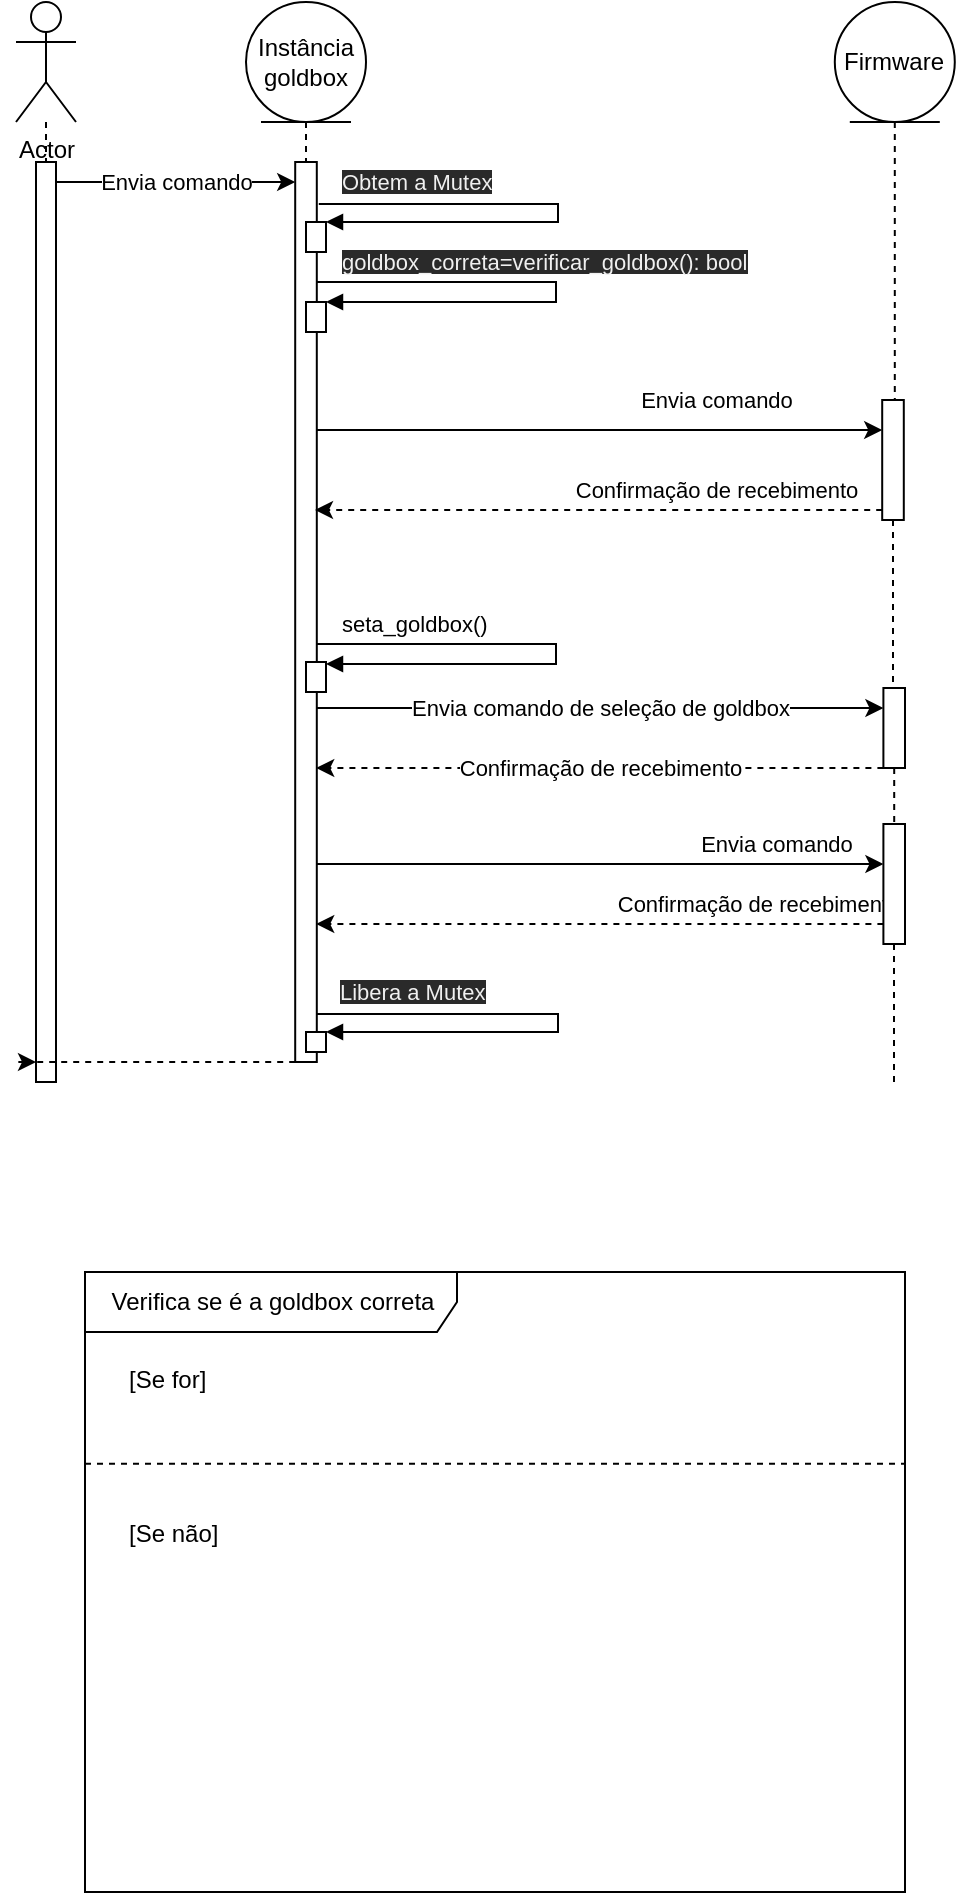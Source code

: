<mxfile>
    <diagram id="e1xf8jnrH3_m2cHPAWJP" name="Page-1">
        <mxGraphModel dx="1169" dy="881" grid="1" gridSize="5" guides="1" tooltips="1" connect="1" arrows="1" fold="1" page="1" pageScale="1" pageWidth="827" pageHeight="1169" math="0" shadow="0">
            <root>
                <mxCell id="0"/>
                <mxCell id="1" parent="0"/>
                <mxCell id="40" value="Envia comando" style="edgeStyle=none;html=1;endArrow=classic;endFill=1;" parent="1" source="11" target="30" edge="1">
                    <mxGeometry relative="1" as="geometry">
                        <Array as="points">
                            <mxPoint x="110" y="135"/>
                        </Array>
                    </mxGeometry>
                </mxCell>
                <mxCell id="11" value="" style="html=1;points=[];perimeter=orthogonalPerimeter;" parent="1" vertex="1">
                    <mxGeometry x="70" y="125" width="10" height="460" as="geometry"/>
                </mxCell>
                <mxCell id="32" value="" style="edgeStyle=none;html=1;dashed=1;endArrow=none;endFill=0;" parent="1" source="12" target="11" edge="1">
                    <mxGeometry relative="1" as="geometry"/>
                </mxCell>
                <mxCell id="12" value="Actor" style="shape=umlActor;verticalLabelPosition=bottom;verticalAlign=top;html=1;" parent="1" vertex="1">
                    <mxGeometry x="60" y="45" width="30" height="60" as="geometry"/>
                </mxCell>
                <mxCell id="57" value="" style="edgeStyle=none;html=1;dashed=1;startArrow=none;startFill=0;endArrow=none;endFill=0;" parent="1" source="79" edge="1">
                    <mxGeometry relative="1" as="geometry">
                        <mxPoint x="499" y="585" as="targetPoint"/>
                    </mxGeometry>
                </mxCell>
                <mxCell id="14" value="Firmware" style="ellipse;shape=umlEntity;whiteSpace=wrap;html=1;" parent="1" vertex="1">
                    <mxGeometry x="469.4" y="45" width="60" height="60" as="geometry"/>
                </mxCell>
                <mxCell id="34" value="" style="edgeStyle=none;html=1;dashed=1;endArrow=none;endFill=0;" parent="1" source="29" target="30" edge="1">
                    <mxGeometry relative="1" as="geometry"/>
                </mxCell>
                <mxCell id="29" value="Instância goldbox" style="ellipse;shape=umlEntity;whiteSpace=wrap;html=1;" parent="1" vertex="1">
                    <mxGeometry x="175" y="45" width="60" height="60" as="geometry"/>
                </mxCell>
                <mxCell id="59" style="edgeStyle=none;html=1;startArrow=none;startFill=0;endArrow=classic;endFill=1;" parent="1" target="60" edge="1">
                    <mxGeometry relative="1" as="geometry">
                        <mxPoint x="269.1" y="259" as="targetPoint"/>
                        <Array as="points">
                            <mxPoint x="379.1" y="259"/>
                        </Array>
                        <mxPoint x="209.5" y="259" as="sourcePoint"/>
                    </mxGeometry>
                </mxCell>
                <mxCell id="62" value="Envia comando" style="edgeLabel;html=1;align=center;verticalAlign=middle;resizable=0;points=[];" parent="59" vertex="1" connectable="0">
                    <mxGeometry x="-0.284" y="-1" relative="1" as="geometry">
                        <mxPoint x="99" y="-16" as="offset"/>
                    </mxGeometry>
                </mxCell>
                <mxCell id="73" value="Envia comando de seleção de goldbox" style="edgeStyle=none;html=1;startArrow=none;startFill=0;endArrow=classic;endFill=1;" parent="1" target="71" edge="1">
                    <mxGeometry x="-0.001" relative="1" as="geometry">
                        <Array as="points">
                            <mxPoint x="469.7" y="398"/>
                        </Array>
                        <mxPoint as="offset"/>
                        <mxPoint x="210.1" y="398" as="sourcePoint"/>
                    </mxGeometry>
                </mxCell>
                <mxCell id="97" style="edgeStyle=none;html=1;dashed=1;" parent="1" source="30" target="11" edge="1">
                    <mxGeometry relative="1" as="geometry">
                        <Array as="points">
                            <mxPoint x="60" y="575"/>
                        </Array>
                    </mxGeometry>
                </mxCell>
                <mxCell id="30" value="" style="html=1;points=[];perimeter=orthogonalPerimeter;" parent="1" vertex="1">
                    <mxGeometry x="199.6" y="125" width="10.8" height="450" as="geometry"/>
                </mxCell>
                <mxCell id="53" value="Verifica se é a goldbox correta" style="shape=umlFrame;tabWidth=110;tabHeight=30;tabPosition=left;html=1;boundedLbl=1;labelInHeader=1;width=186;height=30;" parent="1" vertex="1">
                    <mxGeometry x="94.5" y="680" width="410" height="310" as="geometry"/>
                </mxCell>
                <mxCell id="54" value="[Se for]" style="text" parent="53" vertex="1">
                    <mxGeometry width="100" height="20" relative="1" as="geometry">
                        <mxPoint x="20" y="40" as="offset"/>
                    </mxGeometry>
                </mxCell>
                <mxCell id="55" value="[Se não]" style="line;strokeWidth=1;dashed=1;labelPosition=center;verticalLabelPosition=bottom;align=left;verticalAlign=top;spacingLeft=20;spacingTop=15;" parent="53" vertex="1">
                    <mxGeometry y="89.737" width="410" height="12.4" as="geometry"/>
                </mxCell>
                <mxCell id="63" style="edgeStyle=none;html=1;dashed=1;startArrow=none;startFill=0;endArrow=classic;endFill=1;" parent="1" source="60" edge="1">
                    <mxGeometry relative="1" as="geometry">
                        <Array as="points">
                            <mxPoint x="389.1" y="299"/>
                        </Array>
                        <mxPoint x="209.5" y="299" as="targetPoint"/>
                    </mxGeometry>
                </mxCell>
                <mxCell id="64" value="Confirmação de recebimento" style="edgeLabel;html=1;align=center;verticalAlign=middle;resizable=0;points=[];" parent="63" vertex="1" connectable="0">
                    <mxGeometry x="-0.588" y="2" relative="1" as="geometry">
                        <mxPoint x="-25" y="-12" as="offset"/>
                    </mxGeometry>
                </mxCell>
                <mxCell id="60" value="" style="html=1;points=[];perimeter=orthogonalPerimeter;" parent="1" vertex="1">
                    <mxGeometry x="493.1" y="244" width="10.8" height="60" as="geometry"/>
                </mxCell>
                <mxCell id="61" value="" style="edgeStyle=none;html=1;dashed=1;startArrow=none;startFill=0;endArrow=none;endFill=0;exitX=0.5;exitY=1;exitDx=0;exitDy=0;" parent="1" source="14" target="60" edge="1">
                    <mxGeometry relative="1" as="geometry">
                        <mxPoint x="499" y="65" as="sourcePoint"/>
                        <mxPoint x="499.4" y="515" as="targetPoint"/>
                    </mxGeometry>
                </mxCell>
                <mxCell id="74" value="Confirmação de recebimento" style="edgeStyle=none;html=1;dashed=1;startArrow=none;startFill=0;endArrow=classic;endFill=1;" parent="1" source="71" edge="1">
                    <mxGeometry x="0.001" relative="1" as="geometry">
                        <Array as="points">
                            <mxPoint x="389.7" y="428"/>
                        </Array>
                        <mxPoint as="offset"/>
                        <mxPoint x="210.1" y="428" as="targetPoint"/>
                    </mxGeometry>
                </mxCell>
                <mxCell id="71" value="" style="html=1;points=[];perimeter=orthogonalPerimeter;" parent="1" vertex="1">
                    <mxGeometry x="493.7" y="388" width="10.8" height="40" as="geometry"/>
                </mxCell>
                <mxCell id="72" value="" style="edgeStyle=none;html=1;dashed=1;startArrow=none;startFill=0;endArrow=none;endFill=0;" parent="1" source="60" target="71" edge="1">
                    <mxGeometry relative="1" as="geometry">
                        <mxPoint x="499.1" y="440" as="sourcePoint"/>
                        <mxPoint x="499.1" y="545" as="targetPoint"/>
                    </mxGeometry>
                </mxCell>
                <mxCell id="75" style="edgeStyle=none;html=1;startArrow=none;startFill=0;endArrow=classic;endFill=1;" parent="1" target="79" edge="1">
                    <mxGeometry relative="1" as="geometry">
                        <mxPoint x="269.7" y="471" as="targetPoint"/>
                        <mxPoint x="210.1" y="476" as="sourcePoint"/>
                        <Array as="points">
                            <mxPoint x="379.7" y="476"/>
                        </Array>
                    </mxGeometry>
                </mxCell>
                <mxCell id="76" value="Envia comando" style="edgeLabel;html=1;align=center;verticalAlign=middle;resizable=0;points=[];" parent="75" vertex="1" connectable="0">
                    <mxGeometry x="-0.284" y="-1" relative="1" as="geometry">
                        <mxPoint x="128" y="-11" as="offset"/>
                    </mxGeometry>
                </mxCell>
                <mxCell id="77" style="edgeStyle=none;html=1;dashed=1;startArrow=none;startFill=0;endArrow=classic;endFill=1;" parent="1" source="79" edge="1">
                    <mxGeometry relative="1" as="geometry">
                        <mxPoint x="210.1" y="506" as="targetPoint"/>
                        <Array as="points">
                            <mxPoint x="399.7" y="506"/>
                        </Array>
                    </mxGeometry>
                </mxCell>
                <mxCell id="78" value="Confirmação de recebimento" style="edgeLabel;html=1;align=center;verticalAlign=middle;resizable=0;points=[];" parent="77" vertex="1" connectable="0">
                    <mxGeometry x="-0.588" y="2" relative="1" as="geometry">
                        <mxPoint x="-4" y="-12" as="offset"/>
                    </mxGeometry>
                </mxCell>
                <mxCell id="79" value="" style="html=1;points=[];perimeter=orthogonalPerimeter;" parent="1" vertex="1">
                    <mxGeometry x="493.7" y="456" width="10.8" height="60" as="geometry"/>
                </mxCell>
                <mxCell id="80" value="" style="edgeStyle=none;html=1;dashed=1;startArrow=none;startFill=0;endArrow=none;endFill=0;" parent="1" source="71" target="79" edge="1">
                    <mxGeometry relative="1" as="geometry">
                        <mxPoint x="498.7" y="495" as="sourcePoint"/>
                        <mxPoint x="498.7" y="615" as="targetPoint"/>
                    </mxGeometry>
                </mxCell>
                <mxCell id="100" value="&lt;span style=&quot;color: rgb(240 , 240 , 240) ; font-family: &amp;#34;helvetica&amp;#34; ; font-size: 11px ; font-style: normal ; font-weight: 400 ; letter-spacing: normal ; text-align: center ; text-indent: 0px ; text-transform: none ; word-spacing: 0px ; background-color: rgb(42 , 42 , 42) ; display: inline ; float: none&quot;&gt;Obtem a Mutex&lt;/span&gt;" style="edgeStyle=orthogonalEdgeStyle;html=1;align=left;spacingLeft=2;endArrow=block;rounded=0;" edge="1" target="106" parent="1">
                    <mxGeometry x="-0.934" y="11" relative="1" as="geometry">
                        <mxPoint x="211.4" y="146" as="sourcePoint"/>
                        <Array as="points">
                            <mxPoint x="331" y="146"/>
                            <mxPoint x="331" y="155"/>
                        </Array>
                        <mxPoint x="211.4" y="196" as="targetPoint"/>
                        <mxPoint as="offset"/>
                    </mxGeometry>
                </mxCell>
                <mxCell id="101" value="&lt;span style=&quot;color: rgb(240 , 240 , 240) ; font-family: &amp;#34;helvetica&amp;#34; ; font-size: 11px ; font-style: normal ; font-weight: 400 ; letter-spacing: normal ; text-align: center ; text-indent: 0px ; text-transform: none ; word-spacing: 0px ; background-color: rgb(42 , 42 , 42) ; display: inline ; float: none&quot;&gt;goldbox_correta=verificar_goldbox(): bool&lt;/span&gt;" style="edgeStyle=orthogonalEdgeStyle;html=1;align=left;spacingLeft=2;endArrow=block;rounded=0;" edge="1" parent="1" source="30" target="108">
                    <mxGeometry x="-0.931" y="10" relative="1" as="geometry">
                        <mxPoint x="210.4" y="195" as="sourcePoint"/>
                        <Array as="points">
                            <mxPoint x="330" y="185"/>
                            <mxPoint x="330" y="195"/>
                        </Array>
                        <mxPoint x="210.4" y="215" as="targetPoint"/>
                        <mxPoint as="offset"/>
                    </mxGeometry>
                </mxCell>
                <mxCell id="102" value="&lt;span style=&quot;text-align: center&quot;&gt;seta_goldbox()&lt;/span&gt;" style="edgeStyle=orthogonalEdgeStyle;html=1;align=left;spacingLeft=2;endArrow=block;rounded=0;" edge="1" parent="1" target="109">
                    <mxGeometry x="-0.931" y="10" relative="1" as="geometry">
                        <mxPoint x="210.4" y="366" as="sourcePoint"/>
                        <Array as="points">
                            <mxPoint x="330" y="366"/>
                            <mxPoint x="330" y="376"/>
                        </Array>
                        <mxPoint x="210.4" y="376" as="targetPoint"/>
                        <mxPoint as="offset"/>
                    </mxGeometry>
                </mxCell>
                <mxCell id="103" value="&lt;span style=&quot;color: rgb(240 , 240 , 240) ; font-family: &amp;#34;helvetica&amp;#34; ; font-size: 11px ; font-style: normal ; font-weight: 400 ; letter-spacing: normal ; text-align: center ; text-indent: 0px ; text-transform: none ; word-spacing: 0px ; background-color: rgb(42 , 42 , 42) ; display: inline ; float: none&quot;&gt;Libera a Mutex&lt;/span&gt;" style="edgeStyle=orthogonalEdgeStyle;html=1;align=left;spacingLeft=2;endArrow=block;rounded=0;" edge="1" parent="1" target="110">
                    <mxGeometry x="-0.934" y="11" relative="1" as="geometry">
                        <mxPoint x="210.4" y="551" as="sourcePoint"/>
                        <Array as="points">
                            <mxPoint x="331" y="551"/>
                            <mxPoint x="331" y="560"/>
                        </Array>
                        <mxPoint x="210.4" y="560.0" as="targetPoint"/>
                        <mxPoint as="offset"/>
                    </mxGeometry>
                </mxCell>
                <mxCell id="106" value="" style="html=1;points=[];perimeter=orthogonalPerimeter;" vertex="1" parent="1">
                    <mxGeometry x="205" y="155" width="10" height="15" as="geometry"/>
                </mxCell>
                <mxCell id="108" value="" style="html=1;points=[];perimeter=orthogonalPerimeter;" vertex="1" parent="1">
                    <mxGeometry x="205" y="195" width="10" height="15" as="geometry"/>
                </mxCell>
                <mxCell id="109" value="" style="html=1;points=[];perimeter=orthogonalPerimeter;" vertex="1" parent="1">
                    <mxGeometry x="205" y="375" width="10" height="15" as="geometry"/>
                </mxCell>
                <mxCell id="110" value="" style="html=1;points=[];perimeter=orthogonalPerimeter;" vertex="1" parent="1">
                    <mxGeometry x="205" y="560" width="10" height="10" as="geometry"/>
                </mxCell>
            </root>
        </mxGraphModel>
    </diagram>
</mxfile>